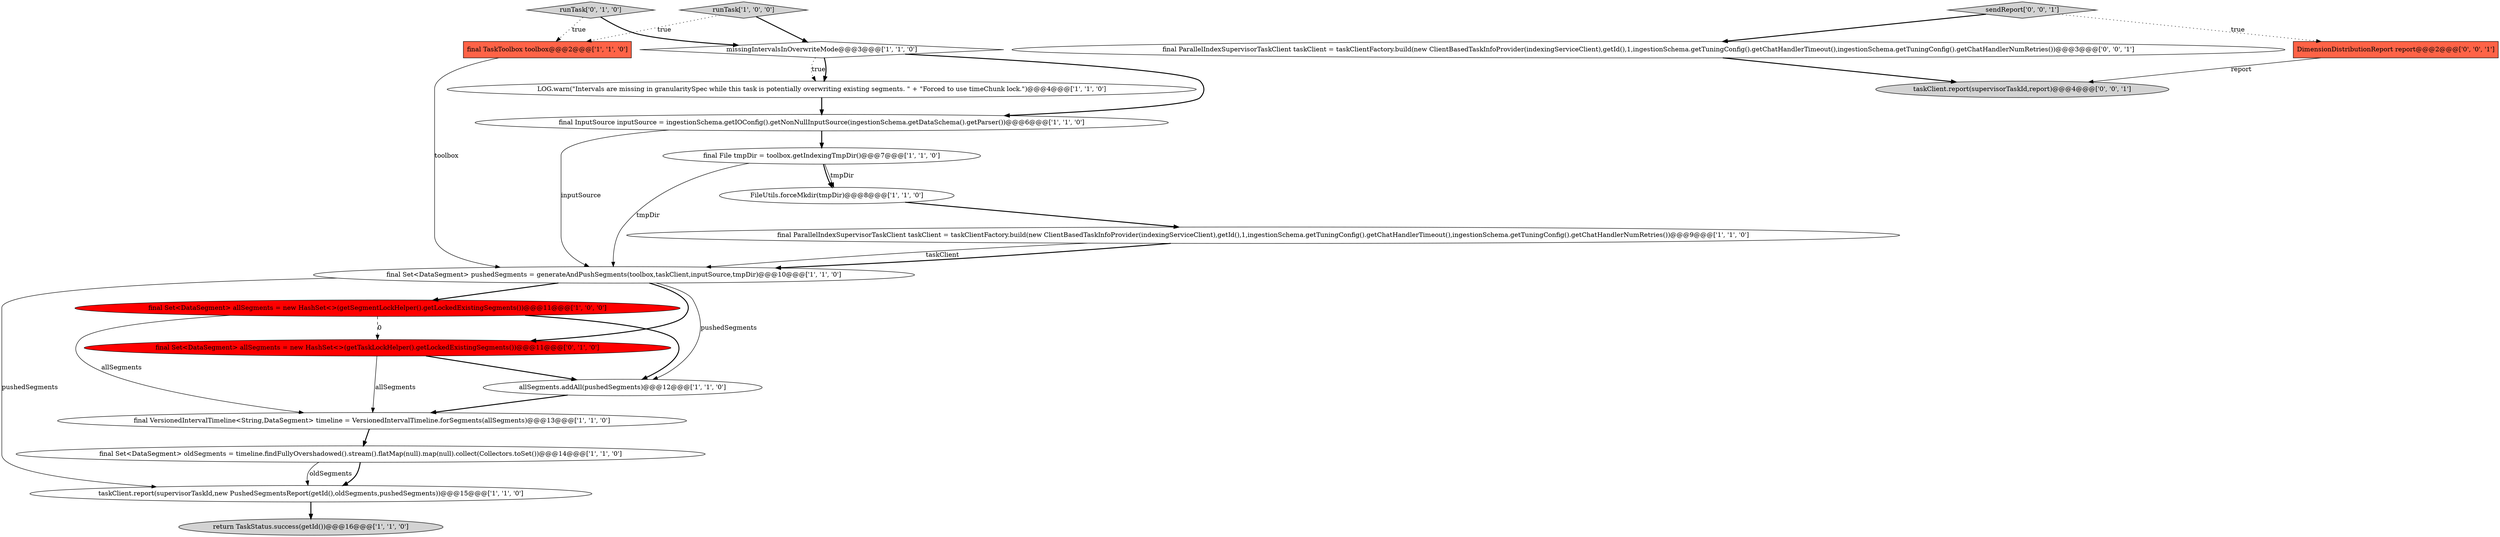digraph {
14 [style = filled, label = "taskClient.report(supervisorTaskId,new PushedSegmentsReport(getId(),oldSegments,pushedSegments))@@@15@@@['1', '1', '0']", fillcolor = white, shape = ellipse image = "AAA0AAABBB1BBB"];
12 [style = filled, label = "final VersionedIntervalTimeline<String,DataSegment> timeline = VersionedIntervalTimeline.forSegments(allSegments)@@@13@@@['1', '1', '0']", fillcolor = white, shape = ellipse image = "AAA0AAABBB1BBB"];
19 [style = filled, label = "sendReport['0', '0', '1']", fillcolor = lightgray, shape = diamond image = "AAA0AAABBB3BBB"];
1 [style = filled, label = "final Set<DataSegment> pushedSegments = generateAndPushSegments(toolbox,taskClient,inputSource,tmpDir)@@@10@@@['1', '1', '0']", fillcolor = white, shape = ellipse image = "AAA0AAABBB1BBB"];
0 [style = filled, label = "final Set<DataSegment> oldSegments = timeline.findFullyOvershadowed().stream().flatMap(null).map(null).collect(Collectors.toSet())@@@14@@@['1', '1', '0']", fillcolor = white, shape = ellipse image = "AAA0AAABBB1BBB"];
6 [style = filled, label = "final TaskToolbox toolbox@@@2@@@['1', '1', '0']", fillcolor = tomato, shape = box image = "AAA0AAABBB1BBB"];
2 [style = filled, label = "LOG.warn(\"Intervals are missing in granularitySpec while this task is potentially overwriting existing segments. \" + \"Forced to use timeChunk lock.\")@@@4@@@['1', '1', '0']", fillcolor = white, shape = ellipse image = "AAA0AAABBB1BBB"];
11 [style = filled, label = "allSegments.addAll(pushedSegments)@@@12@@@['1', '1', '0']", fillcolor = white, shape = ellipse image = "AAA0AAABBB1BBB"];
17 [style = filled, label = "final ParallelIndexSupervisorTaskClient taskClient = taskClientFactory.build(new ClientBasedTaskInfoProvider(indexingServiceClient),getId(),1,ingestionSchema.getTuningConfig().getChatHandlerTimeout(),ingestionSchema.getTuningConfig().getChatHandlerNumRetries())@@@3@@@['0', '0', '1']", fillcolor = white, shape = ellipse image = "AAA0AAABBB3BBB"];
7 [style = filled, label = "final ParallelIndexSupervisorTaskClient taskClient = taskClientFactory.build(new ClientBasedTaskInfoProvider(indexingServiceClient),getId(),1,ingestionSchema.getTuningConfig().getChatHandlerTimeout(),ingestionSchema.getTuningConfig().getChatHandlerNumRetries())@@@9@@@['1', '1', '0']", fillcolor = white, shape = ellipse image = "AAA0AAABBB1BBB"];
9 [style = filled, label = "return TaskStatus.success(getId())@@@16@@@['1', '1', '0']", fillcolor = lightgray, shape = ellipse image = "AAA0AAABBB1BBB"];
8 [style = filled, label = "missingIntervalsInOverwriteMode@@@3@@@['1', '1', '0']", fillcolor = white, shape = diamond image = "AAA0AAABBB1BBB"];
15 [style = filled, label = "runTask['0', '1', '0']", fillcolor = lightgray, shape = diamond image = "AAA0AAABBB2BBB"];
18 [style = filled, label = "DimensionDistributionReport report@@@2@@@['0', '0', '1']", fillcolor = tomato, shape = box image = "AAA0AAABBB3BBB"];
16 [style = filled, label = "final Set<DataSegment> allSegments = new HashSet<>(getTaskLockHelper().getLockedExistingSegments())@@@11@@@['0', '1', '0']", fillcolor = red, shape = ellipse image = "AAA1AAABBB2BBB"];
4 [style = filled, label = "FileUtils.forceMkdir(tmpDir)@@@8@@@['1', '1', '0']", fillcolor = white, shape = ellipse image = "AAA0AAABBB1BBB"];
10 [style = filled, label = "final File tmpDir = toolbox.getIndexingTmpDir()@@@7@@@['1', '1', '0']", fillcolor = white, shape = ellipse image = "AAA0AAABBB1BBB"];
3 [style = filled, label = "runTask['1', '0', '0']", fillcolor = lightgray, shape = diamond image = "AAA0AAABBB1BBB"];
20 [style = filled, label = "taskClient.report(supervisorTaskId,report)@@@4@@@['0', '0', '1']", fillcolor = lightgray, shape = ellipse image = "AAA0AAABBB3BBB"];
5 [style = filled, label = "final InputSource inputSource = ingestionSchema.getIOConfig().getNonNullInputSource(ingestionSchema.getDataSchema().getParser())@@@6@@@['1', '1', '0']", fillcolor = white, shape = ellipse image = "AAA0AAABBB1BBB"];
13 [style = filled, label = "final Set<DataSegment> allSegments = new HashSet<>(getSegmentLockHelper().getLockedExistingSegments())@@@11@@@['1', '0', '0']", fillcolor = red, shape = ellipse image = "AAA1AAABBB1BBB"];
5->10 [style = bold, label=""];
1->11 [style = solid, label="pushedSegments"];
13->12 [style = solid, label="allSegments"];
7->1 [style = bold, label=""];
16->11 [style = bold, label=""];
10->1 [style = solid, label="tmpDir"];
8->2 [style = dotted, label="true"];
1->14 [style = solid, label="pushedSegments"];
16->12 [style = solid, label="allSegments"];
19->18 [style = dotted, label="true"];
6->1 [style = solid, label="toolbox"];
18->20 [style = solid, label="report"];
11->12 [style = bold, label=""];
19->17 [style = bold, label=""];
5->1 [style = solid, label="inputSource"];
3->6 [style = dotted, label="true"];
12->0 [style = bold, label=""];
13->11 [style = bold, label=""];
1->13 [style = bold, label=""];
4->7 [style = bold, label=""];
0->14 [style = bold, label=""];
8->5 [style = bold, label=""];
8->2 [style = bold, label=""];
10->4 [style = solid, label="tmpDir"];
1->16 [style = bold, label=""];
15->6 [style = dotted, label="true"];
3->8 [style = bold, label=""];
13->16 [style = dashed, label="0"];
10->4 [style = bold, label=""];
14->9 [style = bold, label=""];
0->14 [style = solid, label="oldSegments"];
7->1 [style = solid, label="taskClient"];
15->8 [style = bold, label=""];
2->5 [style = bold, label=""];
17->20 [style = bold, label=""];
}

